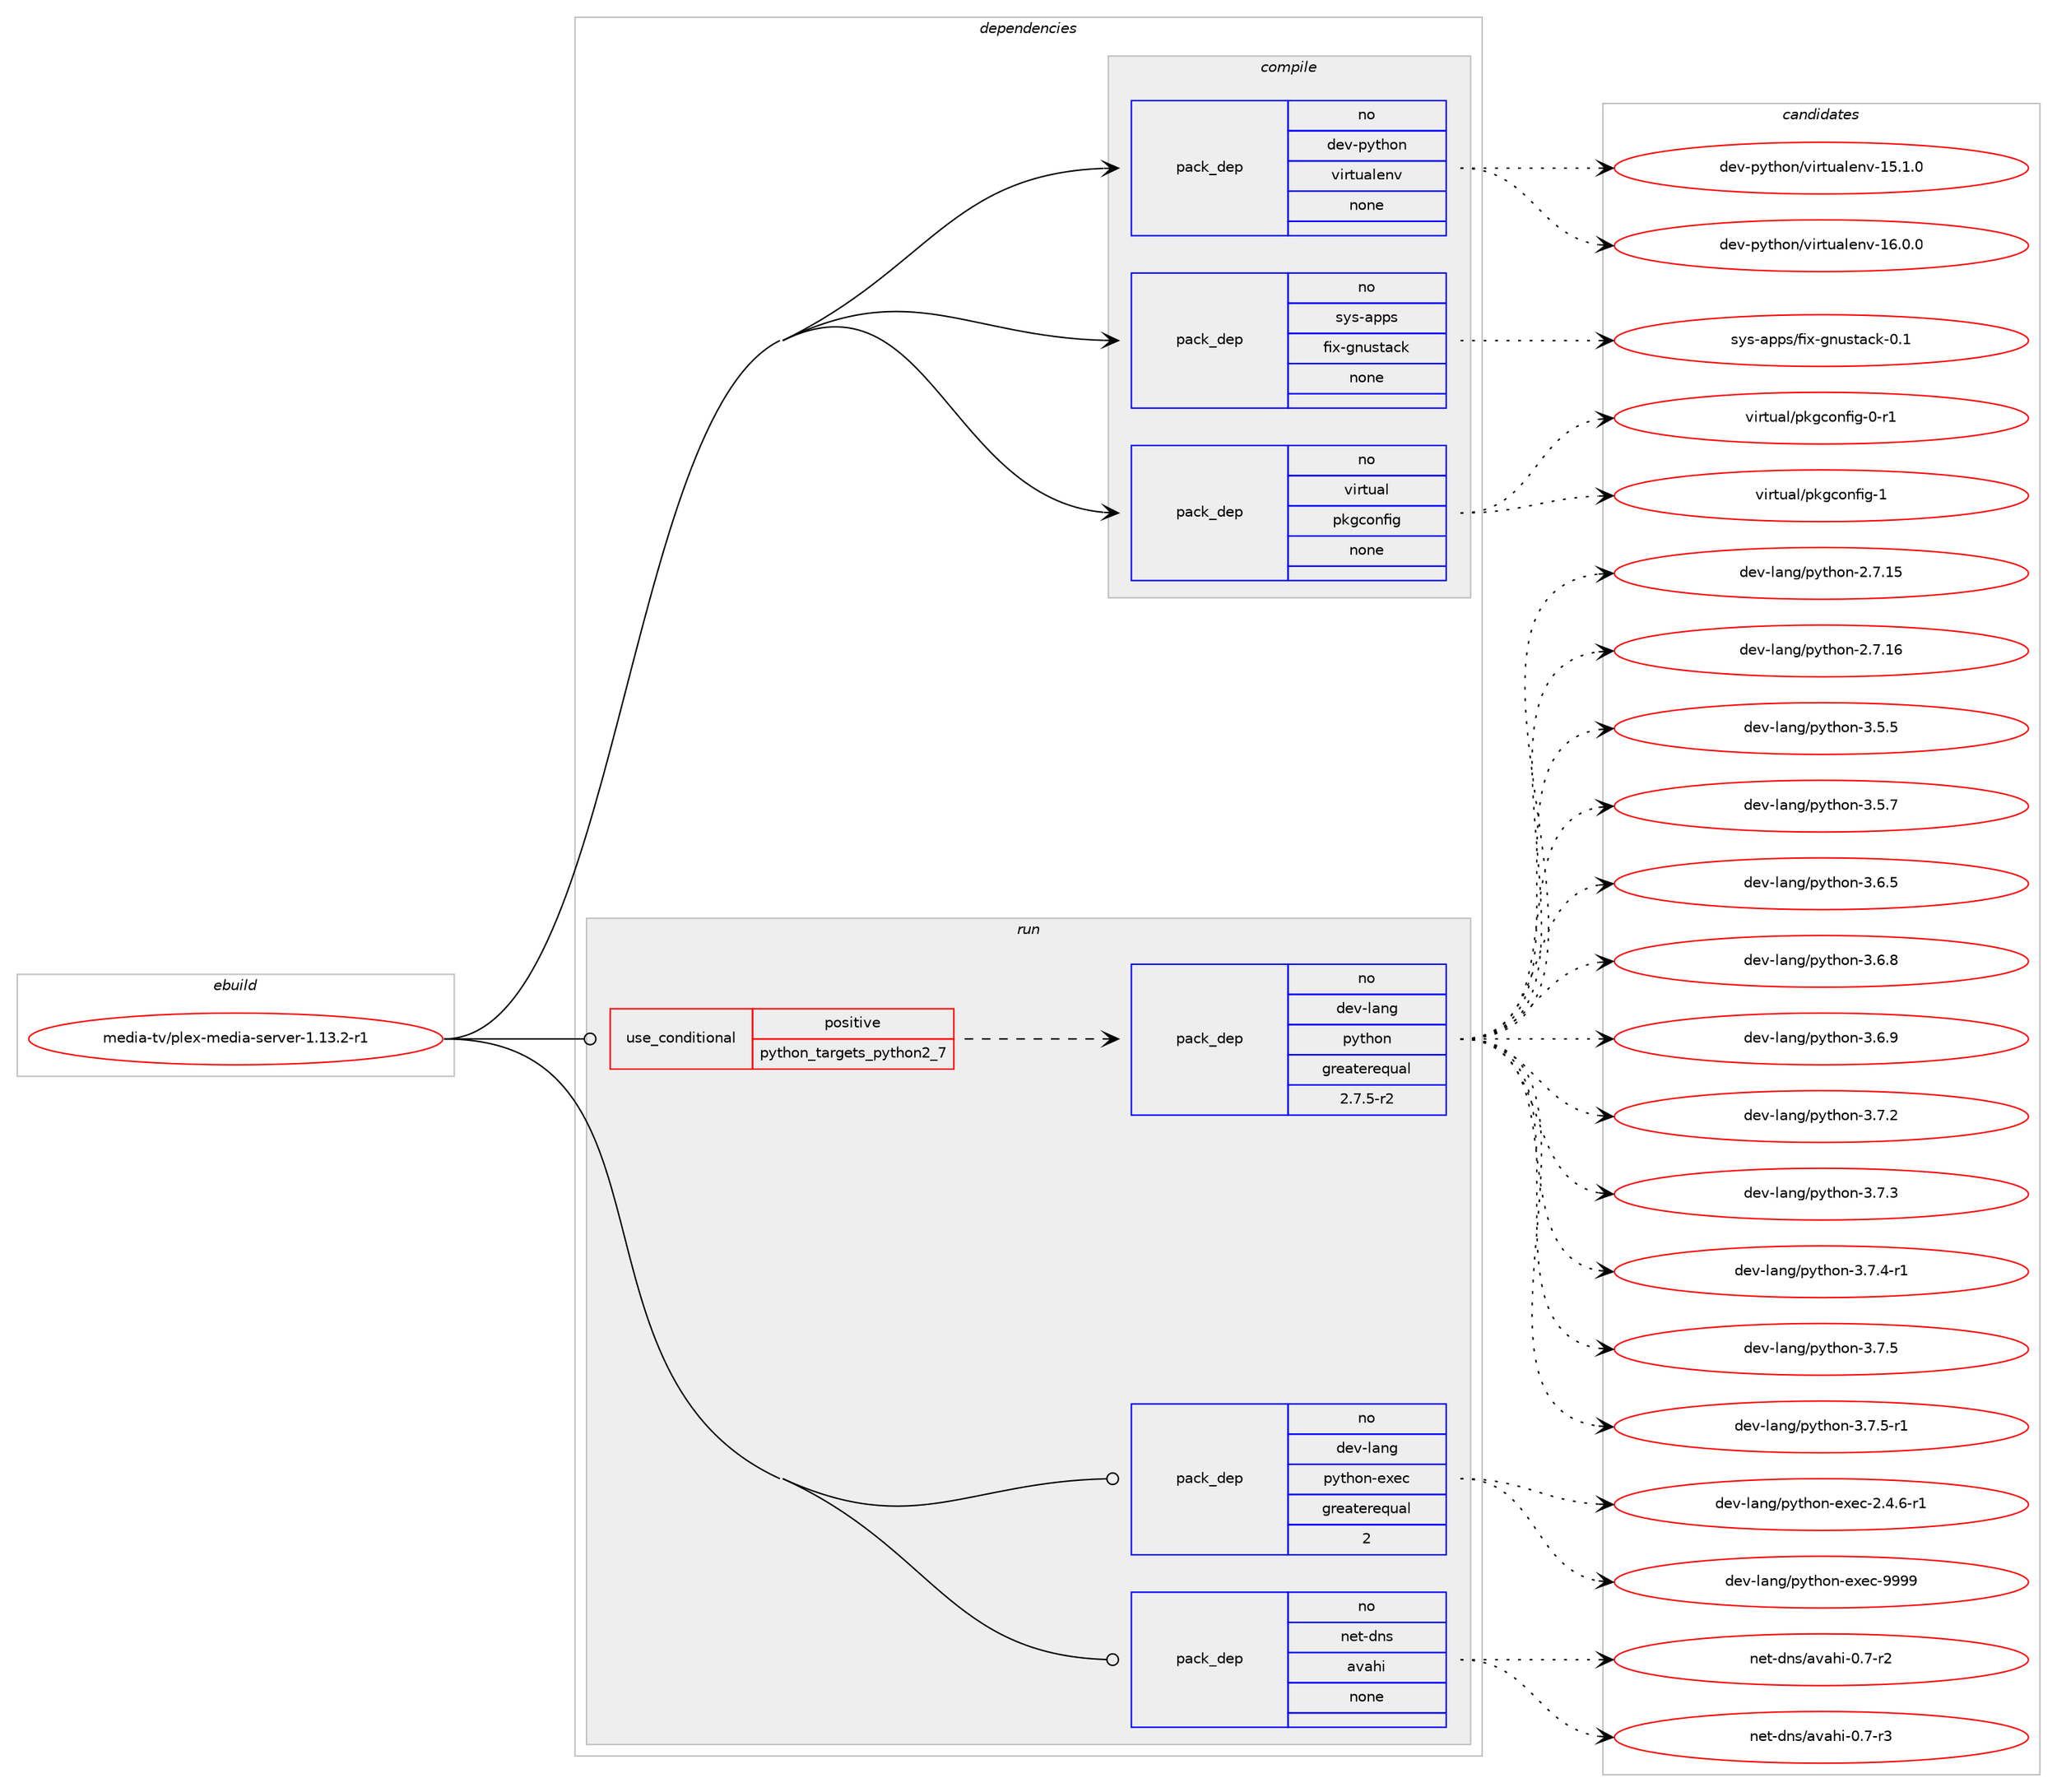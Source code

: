 digraph prolog {

# *************
# Graph options
# *************

newrank=true;
concentrate=true;
compound=true;
graph [rankdir=LR,fontname=Helvetica,fontsize=10,ranksep=1.5];#, ranksep=2.5, nodesep=0.2];
edge  [arrowhead=vee];
node  [fontname=Helvetica,fontsize=10];

# **********
# The ebuild
# **********

subgraph cluster_leftcol {
color=gray;
rank=same;
label=<<i>ebuild</i>>;
id [label="media-tv/plex-media-server-1.13.2-r1", color=red, width=4, href="../media-tv/plex-media-server-1.13.2-r1.svg"];
}

# ****************
# The dependencies
# ****************

subgraph cluster_midcol {
color=gray;
label=<<i>dependencies</i>>;
subgraph cluster_compile {
fillcolor="#eeeeee";
style=filled;
label=<<i>compile</i>>;
subgraph pack595774 {
dependency805496 [label=<<TABLE BORDER="0" CELLBORDER="1" CELLSPACING="0" CELLPADDING="4" WIDTH="220"><TR><TD ROWSPAN="6" CELLPADDING="30">pack_dep</TD></TR><TR><TD WIDTH="110">no</TD></TR><TR><TD>dev-python</TD></TR><TR><TD>virtualenv</TD></TR><TR><TD>none</TD></TR><TR><TD></TD></TR></TABLE>>, shape=none, color=blue];
}
id:e -> dependency805496:w [weight=20,style="solid",arrowhead="vee"];
subgraph pack595775 {
dependency805497 [label=<<TABLE BORDER="0" CELLBORDER="1" CELLSPACING="0" CELLPADDING="4" WIDTH="220"><TR><TD ROWSPAN="6" CELLPADDING="30">pack_dep</TD></TR><TR><TD WIDTH="110">no</TD></TR><TR><TD>sys-apps</TD></TR><TR><TD>fix-gnustack</TD></TR><TR><TD>none</TD></TR><TR><TD></TD></TR></TABLE>>, shape=none, color=blue];
}
id:e -> dependency805497:w [weight=20,style="solid",arrowhead="vee"];
subgraph pack595776 {
dependency805498 [label=<<TABLE BORDER="0" CELLBORDER="1" CELLSPACING="0" CELLPADDING="4" WIDTH="220"><TR><TD ROWSPAN="6" CELLPADDING="30">pack_dep</TD></TR><TR><TD WIDTH="110">no</TD></TR><TR><TD>virtual</TD></TR><TR><TD>pkgconfig</TD></TR><TR><TD>none</TD></TR><TR><TD></TD></TR></TABLE>>, shape=none, color=blue];
}
id:e -> dependency805498:w [weight=20,style="solid",arrowhead="vee"];
}
subgraph cluster_compileandrun {
fillcolor="#eeeeee";
style=filled;
label=<<i>compile and run</i>>;
}
subgraph cluster_run {
fillcolor="#eeeeee";
style=filled;
label=<<i>run</i>>;
subgraph cond195654 {
dependency805499 [label=<<TABLE BORDER="0" CELLBORDER="1" CELLSPACING="0" CELLPADDING="4"><TR><TD ROWSPAN="3" CELLPADDING="10">use_conditional</TD></TR><TR><TD>positive</TD></TR><TR><TD>python_targets_python2_7</TD></TR></TABLE>>, shape=none, color=red];
subgraph pack595777 {
dependency805500 [label=<<TABLE BORDER="0" CELLBORDER="1" CELLSPACING="0" CELLPADDING="4" WIDTH="220"><TR><TD ROWSPAN="6" CELLPADDING="30">pack_dep</TD></TR><TR><TD WIDTH="110">no</TD></TR><TR><TD>dev-lang</TD></TR><TR><TD>python</TD></TR><TR><TD>greaterequal</TD></TR><TR><TD>2.7.5-r2</TD></TR></TABLE>>, shape=none, color=blue];
}
dependency805499:e -> dependency805500:w [weight=20,style="dashed",arrowhead="vee"];
}
id:e -> dependency805499:w [weight=20,style="solid",arrowhead="odot"];
subgraph pack595778 {
dependency805501 [label=<<TABLE BORDER="0" CELLBORDER="1" CELLSPACING="0" CELLPADDING="4" WIDTH="220"><TR><TD ROWSPAN="6" CELLPADDING="30">pack_dep</TD></TR><TR><TD WIDTH="110">no</TD></TR><TR><TD>dev-lang</TD></TR><TR><TD>python-exec</TD></TR><TR><TD>greaterequal</TD></TR><TR><TD>2</TD></TR></TABLE>>, shape=none, color=blue];
}
id:e -> dependency805501:w [weight=20,style="solid",arrowhead="odot"];
subgraph pack595779 {
dependency805502 [label=<<TABLE BORDER="0" CELLBORDER="1" CELLSPACING="0" CELLPADDING="4" WIDTH="220"><TR><TD ROWSPAN="6" CELLPADDING="30">pack_dep</TD></TR><TR><TD WIDTH="110">no</TD></TR><TR><TD>net-dns</TD></TR><TR><TD>avahi</TD></TR><TR><TD>none</TD></TR><TR><TD></TD></TR></TABLE>>, shape=none, color=blue];
}
id:e -> dependency805502:w [weight=20,style="solid",arrowhead="odot"];
}
}

# **************
# The candidates
# **************

subgraph cluster_choices {
rank=same;
color=gray;
label=<<i>candidates</i>>;

subgraph choice595774 {
color=black;
nodesep=1;
choice10010111845112121116104111110471181051141161179710810111011845495346494648 [label="dev-python/virtualenv-15.1.0", color=red, width=4,href="../dev-python/virtualenv-15.1.0.svg"];
choice10010111845112121116104111110471181051141161179710810111011845495446484648 [label="dev-python/virtualenv-16.0.0", color=red, width=4,href="../dev-python/virtualenv-16.0.0.svg"];
dependency805496:e -> choice10010111845112121116104111110471181051141161179710810111011845495346494648:w [style=dotted,weight="100"];
dependency805496:e -> choice10010111845112121116104111110471181051141161179710810111011845495446484648:w [style=dotted,weight="100"];
}
subgraph choice595775 {
color=black;
nodesep=1;
choice11512111545971121121154710210512045103110117115116979910745484649 [label="sys-apps/fix-gnustack-0.1", color=red, width=4,href="../sys-apps/fix-gnustack-0.1.svg"];
dependency805497:e -> choice11512111545971121121154710210512045103110117115116979910745484649:w [style=dotted,weight="100"];
}
subgraph choice595776 {
color=black;
nodesep=1;
choice11810511411611797108471121071039911111010210510345484511449 [label="virtual/pkgconfig-0-r1", color=red, width=4,href="../virtual/pkgconfig-0-r1.svg"];
choice1181051141161179710847112107103991111101021051034549 [label="virtual/pkgconfig-1", color=red, width=4,href="../virtual/pkgconfig-1.svg"];
dependency805498:e -> choice11810511411611797108471121071039911111010210510345484511449:w [style=dotted,weight="100"];
dependency805498:e -> choice1181051141161179710847112107103991111101021051034549:w [style=dotted,weight="100"];
}
subgraph choice595777 {
color=black;
nodesep=1;
choice10010111845108971101034711212111610411111045504655464953 [label="dev-lang/python-2.7.15", color=red, width=4,href="../dev-lang/python-2.7.15.svg"];
choice10010111845108971101034711212111610411111045504655464954 [label="dev-lang/python-2.7.16", color=red, width=4,href="../dev-lang/python-2.7.16.svg"];
choice100101118451089711010347112121116104111110455146534653 [label="dev-lang/python-3.5.5", color=red, width=4,href="../dev-lang/python-3.5.5.svg"];
choice100101118451089711010347112121116104111110455146534655 [label="dev-lang/python-3.5.7", color=red, width=4,href="../dev-lang/python-3.5.7.svg"];
choice100101118451089711010347112121116104111110455146544653 [label="dev-lang/python-3.6.5", color=red, width=4,href="../dev-lang/python-3.6.5.svg"];
choice100101118451089711010347112121116104111110455146544656 [label="dev-lang/python-3.6.8", color=red, width=4,href="../dev-lang/python-3.6.8.svg"];
choice100101118451089711010347112121116104111110455146544657 [label="dev-lang/python-3.6.9", color=red, width=4,href="../dev-lang/python-3.6.9.svg"];
choice100101118451089711010347112121116104111110455146554650 [label="dev-lang/python-3.7.2", color=red, width=4,href="../dev-lang/python-3.7.2.svg"];
choice100101118451089711010347112121116104111110455146554651 [label="dev-lang/python-3.7.3", color=red, width=4,href="../dev-lang/python-3.7.3.svg"];
choice1001011184510897110103471121211161041111104551465546524511449 [label="dev-lang/python-3.7.4-r1", color=red, width=4,href="../dev-lang/python-3.7.4-r1.svg"];
choice100101118451089711010347112121116104111110455146554653 [label="dev-lang/python-3.7.5", color=red, width=4,href="../dev-lang/python-3.7.5.svg"];
choice1001011184510897110103471121211161041111104551465546534511449 [label="dev-lang/python-3.7.5-r1", color=red, width=4,href="../dev-lang/python-3.7.5-r1.svg"];
dependency805500:e -> choice10010111845108971101034711212111610411111045504655464953:w [style=dotted,weight="100"];
dependency805500:e -> choice10010111845108971101034711212111610411111045504655464954:w [style=dotted,weight="100"];
dependency805500:e -> choice100101118451089711010347112121116104111110455146534653:w [style=dotted,weight="100"];
dependency805500:e -> choice100101118451089711010347112121116104111110455146534655:w [style=dotted,weight="100"];
dependency805500:e -> choice100101118451089711010347112121116104111110455146544653:w [style=dotted,weight="100"];
dependency805500:e -> choice100101118451089711010347112121116104111110455146544656:w [style=dotted,weight="100"];
dependency805500:e -> choice100101118451089711010347112121116104111110455146544657:w [style=dotted,weight="100"];
dependency805500:e -> choice100101118451089711010347112121116104111110455146554650:w [style=dotted,weight="100"];
dependency805500:e -> choice100101118451089711010347112121116104111110455146554651:w [style=dotted,weight="100"];
dependency805500:e -> choice1001011184510897110103471121211161041111104551465546524511449:w [style=dotted,weight="100"];
dependency805500:e -> choice100101118451089711010347112121116104111110455146554653:w [style=dotted,weight="100"];
dependency805500:e -> choice1001011184510897110103471121211161041111104551465546534511449:w [style=dotted,weight="100"];
}
subgraph choice595778 {
color=black;
nodesep=1;
choice10010111845108971101034711212111610411111045101120101994550465246544511449 [label="dev-lang/python-exec-2.4.6-r1", color=red, width=4,href="../dev-lang/python-exec-2.4.6-r1.svg"];
choice10010111845108971101034711212111610411111045101120101994557575757 [label="dev-lang/python-exec-9999", color=red, width=4,href="../dev-lang/python-exec-9999.svg"];
dependency805501:e -> choice10010111845108971101034711212111610411111045101120101994550465246544511449:w [style=dotted,weight="100"];
dependency805501:e -> choice10010111845108971101034711212111610411111045101120101994557575757:w [style=dotted,weight="100"];
}
subgraph choice595779 {
color=black;
nodesep=1;
choice11010111645100110115479711897104105454846554511450 [label="net-dns/avahi-0.7-r2", color=red, width=4,href="../net-dns/avahi-0.7-r2.svg"];
choice11010111645100110115479711897104105454846554511451 [label="net-dns/avahi-0.7-r3", color=red, width=4,href="../net-dns/avahi-0.7-r3.svg"];
dependency805502:e -> choice11010111645100110115479711897104105454846554511450:w [style=dotted,weight="100"];
dependency805502:e -> choice11010111645100110115479711897104105454846554511451:w [style=dotted,weight="100"];
}
}

}
